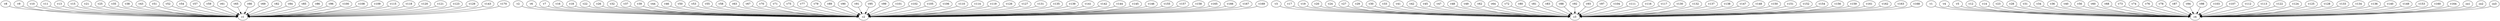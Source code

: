 strict digraph  {
c1;
c2;
c3;
c4;
v1;
v2;
v3;
v4;
v5;
v6;
v7;
v8;
v9;
v10;
v11;
v12;
v13;
v14;
v15;
v16;
v17;
v18;
v19;
v20;
v21;
v22;
v23;
v24;
v25;
v26;
v27;
v28;
v29;
v30;
v31;
v32;
v33;
v34;
v35;
v36;
v37;
v38;
v39;
v40;
v41;
v42;
v43;
v44;
v45;
v46;
v47;
v48;
v49;
v50;
v51;
v52;
v53;
v54;
v55;
v56;
v57;
v58;
v59;
v60;
v61;
v62;
v63;
v64;
v65;
v66;
v67;
v68;
v69;
v70;
v71;
v72;
v73;
v74;
v75;
v76;
v77;
v78;
v79;
v80;
v81;
v82;
v83;
v84;
v85;
v86;
v87;
v88;
v89;
v90;
v91;
v92;
v93;
v94;
v95;
v96;
v97;
v98;
v99;
v100;
v101;
v102;
v103;
v104;
v105;
v106;
v107;
v108;
v109;
v110;
v111;
v112;
v113;
v114;
v115;
v116;
v117;
v118;
v119;
v120;
v121;
v122;
v123;
v124;
v125;
v126;
v127;
v128;
v129;
v130;
v131;
v132;
v133;
v134;
v135;
v136;
v137;
v138;
v139;
v140;
v141;
v142;
v143;
v144;
v145;
v146;
v147;
v148;
v149;
v150;
v151;
v152;
v153;
v154;
v155;
v156;
v157;
v158;
v159;
v160;
v161;
v162;
v163;
v164;
v165;
v166;
v167;
v168;
v169;
v170;
co1;
co2;
co3;
v1 -> c4  [weight=1];
v2 -> c2  [weight=1];
v3 -> c3  [weight=1];
v4 -> c4  [weight=1];
v5 -> c4  [weight=1];
v6 -> c2  [weight=1];
v7 -> c2  [weight=1];
v8 -> c1  [weight=1];
v9 -> c1  [weight=1];
v10 -> c1  [weight=1];
v11 -> c1  [weight=1];
v12 -> c4  [weight=1];
v13 -> c1  [weight=1];
v14 -> c4  [weight=1];
v15 -> c1  [weight=1];
v16 -> c2  [weight=1];
v17 -> c3  [weight=1];
v18 -> c2  [weight=1];
v19 -> c3  [weight=1];
v20 -> c3  [weight=1];
v21 -> c1  [weight=1];
v22 -> c2  [weight=1];
v23 -> c4  [weight=1];
v24 -> c3  [weight=1];
v25 -> c1  [weight=1];
v26 -> c2  [weight=1];
v27 -> c3  [weight=1];
v28 -> c4  [weight=1];
v29 -> c3  [weight=1];
v30 -> c3  [weight=1];
v31 -> c4  [weight=1];
v32 -> c2  [weight=1];
v33 -> c3  [weight=1];
v34 -> c4  [weight=1];
v35 -> c1  [weight=1];
v36 -> c4  [weight=1];
v37 -> c2  [weight=1];
v38 -> c1  [weight=1];
v39 -> c2  [weight=1];
v40 -> c4  [weight=1];
v41 -> c3  [weight=1];
v42 -> c3  [weight=1];
v43 -> c1  [weight=1];
v44 -> c2  [weight=1];
v45 -> c3  [weight=1];
v46 -> c2  [weight=1];
v47 -> c3  [weight=1];
v48 -> c3  [weight=1];
v49 -> c3  [weight=1];
v50 -> c2  [weight=1];
v51 -> c1  [weight=1];
v52 -> c1  [weight=1];
v53 -> c2  [weight=1];
v54 -> c1  [weight=1];
v55 -> c2  [weight=1];
v56 -> c4  [weight=1];
v57 -> c1  [weight=1];
v58 -> c2  [weight=1];
v59 -> c1  [weight=1];
v60 -> c4  [weight=1];
v61 -> c1  [weight=1];
v62 -> c3  [weight=1];
v63 -> c2  [weight=1];
v64 -> c3  [weight=1];
v65 -> c1  [weight=1];
v66 -> c1  [weight=1];
v67 -> c2  [weight=1];
v68 -> c4  [weight=1];
v69 -> c1  [weight=1];
v70 -> c2  [weight=1];
v71 -> c2  [weight=1];
v72 -> c3  [weight=1];
v73 -> c4  [weight=1];
v74 -> c4  [weight=1];
v75 -> c2  [weight=1];
v76 -> c4  [weight=1];
v77 -> c2  [weight=1];
v78 -> c4  [weight=1];
v79 -> c2  [weight=1];
v80 -> c3  [weight=1];
v81 -> c3  [weight=1];
v82 -> c1  [weight=1];
v83 -> c3  [weight=1];
v84 -> c1  [weight=1];
v85 -> c1  [weight=1];
v86 -> c1  [weight=1];
v87 -> c4  [weight=1];
v88 -> c3  [weight=1];
v89 -> c2  [weight=1];
v90 -> c2  [weight=1];
v91 -> c2  [weight=1];
v92 -> c3  [weight=1];
v93 -> c3  [weight=1];
v94 -> c4  [weight=1];
v95 -> c2  [weight=1];
v96 -> c1  [weight=1];
v97 -> c3  [weight=1];
v98 -> c4  [weight=1];
v99 -> c2  [weight=1];
v100 -> c1  [weight=1];
v101 -> c2  [weight=1];
v102 -> c2  [weight=1];
v103 -> c4  [weight=1];
v104 -> c3  [weight=1];
v105 -> c2  [weight=1];
v106 -> c2  [weight=1];
v107 -> c4  [weight=1];
v108 -> c1  [weight=1];
v109 -> c1  [weight=1];
v110 -> c2  [weight=1];
v111 -> c3  [weight=1];
v112 -> c4  [weight=1];
v113 -> c4  [weight=1];
v114 -> c2  [weight=1];
v115 -> c1  [weight=1];
v116 -> c3  [weight=1];
v117 -> c3  [weight=1];
v118 -> c1  [weight=1];
v119 -> c2  [weight=1];
v120 -> c1  [weight=1];
v121 -> c1  [weight=1];
v122 -> c4  [weight=1];
v123 -> c1  [weight=1];
v124 -> c4  [weight=1];
v125 -> c4  [weight=1];
v126 -> c2  [weight=1];
v127 -> c2  [weight=1];
v128 -> c4  [weight=1];
v129 -> c1  [weight=1];
v130 -> c3  [weight=1];
v131 -> c2  [weight=1];
v132 -> c3  [weight=1];
v133 -> c4  [weight=1];
v134 -> c4  [weight=1];
v135 -> c2  [weight=1];
v136 -> c4  [weight=1];
v137 -> c3  [weight=1];
v138 -> c3  [weight=1];
v139 -> c2  [weight=1];
v140 -> c4  [weight=1];
v141 -> c2  [weight=1];
v142 -> c2  [weight=1];
v143 -> c1  [weight=1];
v144 -> c2  [weight=1];
v145 -> c2  [weight=1];
v146 -> c2  [weight=1];
v147 -> c3  [weight=1];
v148 -> c3  [weight=1];
v149 -> c4  [weight=1];
v150 -> c3  [weight=1];
v151 -> c3  [weight=1];
v152 -> c3  [weight=1];
v153 -> c4  [weight=1];
v154 -> c3  [weight=1];
v155 -> c2  [weight=1];
v156 -> c3  [weight=1];
v157 -> c2  [weight=1];
v158 -> c2  [weight=1];
v159 -> c3  [weight=1];
v160 -> c4  [weight=1];
v161 -> c3  [weight=1];
v162 -> c3  [weight=1];
v163 -> c3  [weight=1];
v164 -> c4  [weight=1];
v165 -> c2  [weight=1];
v166 -> c2  [weight=1];
v167 -> c2  [weight=1];
v168 -> c3  [weight=1];
v169 -> c2  [weight=1];
v170 -> c1  [weight=1];
co1 -> c4  [weight=1];
co2 -> c4  [weight=1];
co3 -> c4  [weight=1];
}
